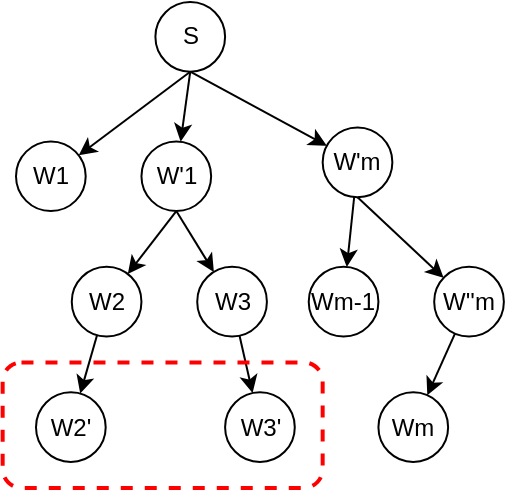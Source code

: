 <mxfile version="14.6.13" type="device"><diagram id="MOWH2EYUX8yvRKN3cT6v" name="第 1 页"><mxGraphModel dx="640" dy="402" grid="1" gridSize="10" guides="1" tooltips="1" connect="1" arrows="1" fold="1" page="1" pageScale="1" pageWidth="827" pageHeight="1169" math="0" shadow="0"><root><mxCell id="0"/><mxCell id="1" parent="0"/><mxCell id="5uyqsXmDiO9LnI6pOXd1-1" value="S" style="ellipse;whiteSpace=wrap;html=1;aspect=fixed;container=0;" parent="1" vertex="1"><mxGeometry x="289.697" y="90" width="34.848" height="34.848" as="geometry"/></mxCell><mxCell id="5uyqsXmDiO9LnI6pOXd1-2" value="W1" style="ellipse;whiteSpace=wrap;html=1;aspect=fixed;container=0;" parent="1" vertex="1"><mxGeometry x="220" y="159.697" width="34.848" height="34.848" as="geometry"/></mxCell><mxCell id="5uyqsXmDiO9LnI6pOXd1-3" value="" style="rounded=0;orthogonalLoop=1;jettySize=auto;html=1;exitX=0.5;exitY=1;exitDx=0;exitDy=0;" parent="1" source="5uyqsXmDiO9LnI6pOXd1-1" target="5uyqsXmDiO9LnI6pOXd1-2" edge="1"><mxGeometry x="220" y="90" as="geometry"/></mxCell><mxCell id="5uyqsXmDiO9LnI6pOXd1-4" value="W'1" style="ellipse;whiteSpace=wrap;html=1;aspect=fixed;container=0;" parent="1" vertex="1"><mxGeometry x="282.727" y="159.697" width="34.848" height="34.848" as="geometry"/></mxCell><mxCell id="5uyqsXmDiO9LnI6pOXd1-5" value="" style="edgeStyle=none;rounded=0;orthogonalLoop=1;jettySize=auto;html=1;exitX=0.5;exitY=1;exitDx=0;exitDy=0;" parent="1" source="5uyqsXmDiO9LnI6pOXd1-1" target="5uyqsXmDiO9LnI6pOXd1-4" edge="1"><mxGeometry x="220" y="90" as="geometry"/></mxCell><mxCell id="umn6F4_6pUWStpB6jzIu-2" value="" style="rounded=0;jumpStyle=arc;orthogonalLoop=1;jettySize=auto;html=1;" edge="1" parent="1" source="5uyqsXmDiO9LnI6pOXd1-6" target="umn6F4_6pUWStpB6jzIu-1"><mxGeometry x="220" y="90" as="geometry"/></mxCell><mxCell id="5uyqsXmDiO9LnI6pOXd1-6" value="W2" style="ellipse;whiteSpace=wrap;html=1;aspect=fixed;container=0;" parent="1" vertex="1"><mxGeometry x="247.879" y="222.424" width="34.848" height="34.848" as="geometry"/></mxCell><mxCell id="5uyqsXmDiO9LnI6pOXd1-7" value="" style="edgeStyle=none;rounded=0;orthogonalLoop=1;jettySize=auto;html=1;exitX=0.5;exitY=1;exitDx=0;exitDy=0;" parent="1" source="5uyqsXmDiO9LnI6pOXd1-4" target="5uyqsXmDiO9LnI6pOXd1-6" edge="1"><mxGeometry x="220" y="90" as="geometry"/></mxCell><mxCell id="umn6F4_6pUWStpB6jzIu-4" value="" style="edgeStyle=none;rounded=0;jumpStyle=arc;orthogonalLoop=1;jettySize=auto;html=1;" edge="1" parent="1" source="5uyqsXmDiO9LnI6pOXd1-8" target="umn6F4_6pUWStpB6jzIu-3"><mxGeometry relative="1" as="geometry"/></mxCell><mxCell id="5uyqsXmDiO9LnI6pOXd1-8" value="W3" style="ellipse;whiteSpace=wrap;html=1;aspect=fixed;container=0;" parent="1" vertex="1"><mxGeometry x="310.606" y="222.424" width="34.848" height="34.848" as="geometry"/></mxCell><mxCell id="5uyqsXmDiO9LnI6pOXd1-9" value="" style="edgeStyle=none;rounded=0;orthogonalLoop=1;jettySize=auto;html=1;exitX=0.5;exitY=1;exitDx=0;exitDy=0;" parent="1" source="5uyqsXmDiO9LnI6pOXd1-4" target="5uyqsXmDiO9LnI6pOXd1-8" edge="1"><mxGeometry x="220" y="90" as="geometry"/></mxCell><mxCell id="5uyqsXmDiO9LnI6pOXd1-15" value="W'm" style="ellipse;whiteSpace=wrap;html=1;aspect=fixed;container=0;" parent="1" vertex="1"><mxGeometry x="373.334" y="152.727" width="34.848" height="34.848" as="geometry"/></mxCell><mxCell id="5uyqsXmDiO9LnI6pOXd1-16" value="" style="edgeStyle=none;rounded=0;orthogonalLoop=1;jettySize=auto;html=1;exitX=0.5;exitY=1;exitDx=0;exitDy=0;" parent="1" source="5uyqsXmDiO9LnI6pOXd1-1" target="5uyqsXmDiO9LnI6pOXd1-15" edge="1"><mxGeometry x="220" y="90" as="geometry"/></mxCell><mxCell id="5uyqsXmDiO9LnI6pOXd1-17" value="Wm-1" style="ellipse;whiteSpace=wrap;html=1;aspect=fixed;container=0;" parent="1" vertex="1"><mxGeometry x="366.364" y="222.424" width="34.848" height="34.848" as="geometry"/></mxCell><mxCell id="5uyqsXmDiO9LnI6pOXd1-18" value="" style="edgeStyle=none;rounded=0;orthogonalLoop=1;jettySize=auto;html=1;" parent="1" source="5uyqsXmDiO9LnI6pOXd1-15" target="5uyqsXmDiO9LnI6pOXd1-17" edge="1"><mxGeometry x="220" y="90" as="geometry"/></mxCell><mxCell id="5uyqsXmDiO9LnI6pOXd1-22" value="W''m" style="ellipse;whiteSpace=wrap;html=1;aspect=fixed;container=0;" parent="1" vertex="1"><mxGeometry x="429.091" y="222.424" width="34.848" height="34.848" as="geometry"/></mxCell><mxCell id="5uyqsXmDiO9LnI6pOXd1-23" value="" style="edgeStyle=none;rounded=0;orthogonalLoop=1;jettySize=auto;html=1;exitX=0.5;exitY=1;exitDx=0;exitDy=0;" parent="1" source="5uyqsXmDiO9LnI6pOXd1-15" target="5uyqsXmDiO9LnI6pOXd1-22" edge="1"><mxGeometry x="220" y="90" as="geometry"/></mxCell><mxCell id="5uyqsXmDiO9LnI6pOXd1-24" value="Wm" style="ellipse;whiteSpace=wrap;html=1;aspect=fixed;container=0;" parent="1" vertex="1"><mxGeometry x="401.213" y="285.152" width="34.848" height="34.848" as="geometry"/></mxCell><mxCell id="5uyqsXmDiO9LnI6pOXd1-25" value="" style="edgeStyle=none;rounded=0;orthogonalLoop=1;jettySize=auto;html=1;" parent="1" source="5uyqsXmDiO9LnI6pOXd1-22" target="5uyqsXmDiO9LnI6pOXd1-24" edge="1"><mxGeometry x="220" y="90" as="geometry"/></mxCell><mxCell id="umn6F4_6pUWStpB6jzIu-1" value="W2'" style="ellipse;whiteSpace=wrap;html=1;aspect=fixed;container=0;" vertex="1" parent="1"><mxGeometry x="229.999" y="285.152" width="34.848" height="34.848" as="geometry"/></mxCell><mxCell id="umn6F4_6pUWStpB6jzIu-3" value="W3'" style="ellipse;whiteSpace=wrap;html=1;aspect=fixed;container=0;" vertex="1" parent="1"><mxGeometry x="324.546" y="285.152" width="34.848" height="34.848" as="geometry"/></mxCell><mxCell id="umn6F4_6pUWStpB6jzIu-5" value="" style="rounded=1;whiteSpace=wrap;html=1;fillColor=none;dashed=1;strokeColor=#FF0000;strokeWidth=2;" vertex="1" parent="1"><mxGeometry x="213.33" y="270.21" width="160" height="62.73" as="geometry"/></mxCell></root></mxGraphModel></diagram></mxfile>